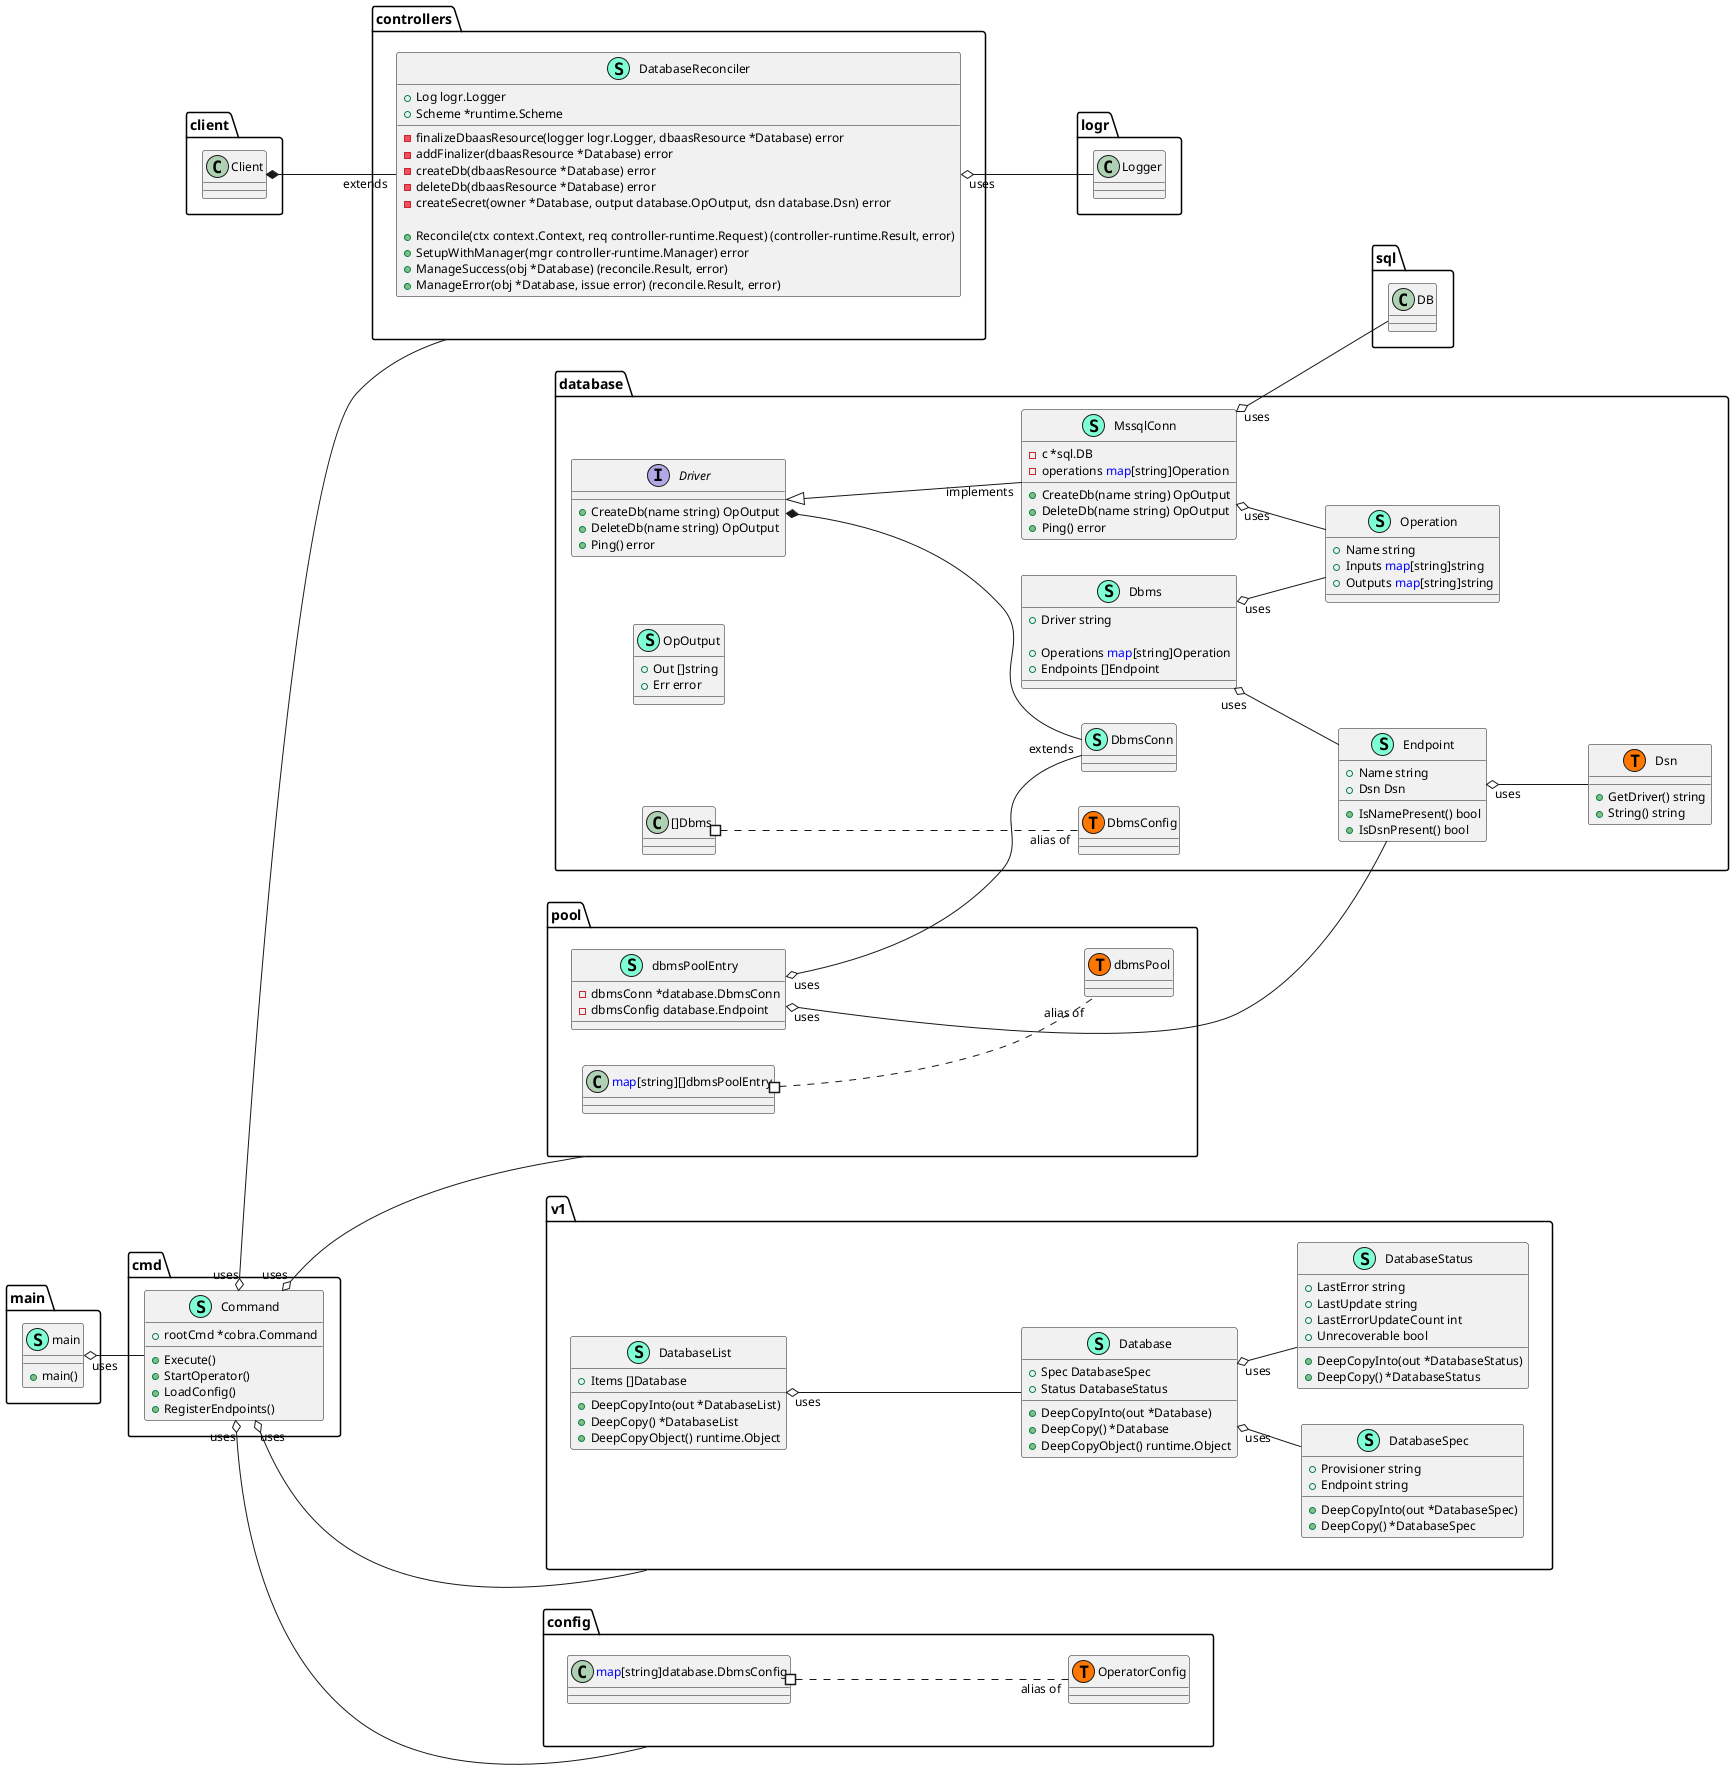 @startuml
skinparam linetype ortho
left to right direction
skinparam classArrowFontSize 12
skinparam classAttributeFontSize  12
skinparam linetype linear

namespace config {
    class config.OperatorConfig << (T, #FF7700) >>  {
    }
    class "<font color=blue>map</font>[string]database.DbmsConfig" as fontcolorbluemapfontstringdatabaseDbmsConfig {
        'This class was created so that we can correctly have an alias pointing to this name. Since it contains dots that can break namespaces
    }
}



namespace controllers {
    class DatabaseReconciler << (S,Aquamarine) >> {
        + Log logr.Logger
        + Scheme *runtime.Scheme

        - finalizeDbaasResource(logger logr.Logger, dbaasResource *Database) error
        - addFinalizer(dbaasResource *Database) error
        - createDb(dbaasResource *Database) error
        - deleteDb(dbaasResource *Database) error
        - createSecret(owner *Database, output database.OpOutput, dsn database.Dsn) error

        + Reconcile(ctx context.Context, req controller-runtime.Request) (controller-runtime.Result, error)
        + SetupWithManager(mgr controller-runtime.Manager) error
        + ManageSuccess(obj *Database) (reconcile.Result, error)
        + ManageError(obj *Database, issue error) (reconcile.Result, error)

    }
}
"client.Client" *-- "extends""controllers.DatabaseReconciler"


"controllers.DatabaseReconciler""uses" o-- "logr.Logger"

namespace database {
    class Dbms << (S,Aquamarine) >> {
        + Driver string

        + Operations <font color=blue>map</font>[string]Operation
        + Endpoints []Endpoint

    }
    class DbmsConn << (S,Aquamarine) >> {
    }
    interface Driver  {
        + CreateDb(name string) OpOutput
        + DeleteDb(name string) OpOutput
        + Ping() error

    }
    class Dsn << (S,Aquamarine) >> {
        + GetDriver() string
        + String() string

    }
    class Endpoint << (S,Aquamarine) >> {
        + Name string
        + Dsn Dsn

        + IsNamePresent() bool
        + IsDsnPresent() bool

    }
    class MssqlConn << (S,Aquamarine) >> {
        - c *sql.DB
        - operations <font color=blue>map</font>[string]Operation

        + CreateDb(name string) OpOutput
        + DeleteDb(name string) OpOutput
        + Ping() error

    }
    class OpOutput << (S,Aquamarine) >> {
        + Out []string
        + Err error

    }
    class Operation << (S,Aquamarine) >> {
        + Name string
        + Inputs <font color=blue>map</font>[string]string
        + Outputs <font color=blue>map</font>[string]string

    }
    class database.DbmsConfig << (T, #FF7700) >>  {
    }
    class database.Dsn << (T, #FF7700) >>  {
    }
}
"database.Driver" *-- "extends""database.DbmsConn"

"database.Driver" <|-- "implements""database.MssqlConn"


"database.Dbms""uses" o-- "database.Endpoint"
"database.Dbms""uses" o-- "database.Operation"
"database.Endpoint""uses" o-- "database.Dsn"
"database.MssqlConn""uses" o-- "database.Operation"
"database.MssqlConn""uses" o-- "sql.DB"

namespace pool {
    class dbmsPoolEntry << (S,Aquamarine) >> {
        - dbmsConn *database.DbmsConn
        - dbmsConfig database.Endpoint

    }
    class pool.dbmsPool << (T, #FF7700) >>  {
    }
}


"pool.dbmsPoolEntry""uses" o-- "database.DbmsConn"
"pool.dbmsPoolEntry""uses" o-- "database.Endpoint"

namespace v1 {
    class Database << (S,Aquamarine) >> {
        + Spec DatabaseSpec
        + Status DatabaseStatus

        + DeepCopyInto(out *Database)
        + DeepCopy() *Database
        + DeepCopyObject() runtime.Object

    }
    class DatabaseList << (S,Aquamarine) >> {
        + Items []Database

        + DeepCopyInto(out *DatabaseList) 
        + DeepCopy() *DatabaseList
        + DeepCopyObject() runtime.Object

    }
    class DatabaseSpec << (S,Aquamarine) >> {
        + Provisioner string
        + Endpoint string

        + DeepCopyInto(out *DatabaseSpec) 
        + DeepCopy() *DatabaseSpec

    }
    class DatabaseStatus << (S,Aquamarine) >> {
        + LastError string
        + LastUpdate string
        + LastErrorUpdateCount int
        + Unrecoverable bool

        + DeepCopyInto(out *DatabaseStatus) 
        + DeepCopy() *DatabaseStatus

    }
}

namespace cmd {
    class Command << (S,Aquamarine) >> {
        + rootCmd *cobra.Command

        + Execute()
        + StartOperator()
        + LoadConfig()
        + RegisterEndpoints()
    }
}

namespace main {
    class main << (S,Aquamarine) >> {
        + main()
    }
}

"main.main""uses" o-- "cmd.Command"
"cmd.Command""uses" o-- "config"
"cmd.Command""uses" o-- "pool"
"cmd.Command""uses" o-- "controllers"
"cmd.Command""uses" o-- "v1"

"v1.Database""uses" o-- "v1.DatabaseSpec"
"v1.Database""uses" o-- "v1.DatabaseStatus"
"v1.DatabaseList""uses" o-- "v1.Database"

"config.fontcolorbluemapfontstringdatabaseDbmsConfig" #.. "alias of""config.OperatorConfig"
"database.[]Dbms" #.. "alias of""database.DbmsConfig"
"pool.<font color=blue>map</font>[string][]dbmsPoolEntry" #.. "alias of""pool.dbmsPool"
@enduml
